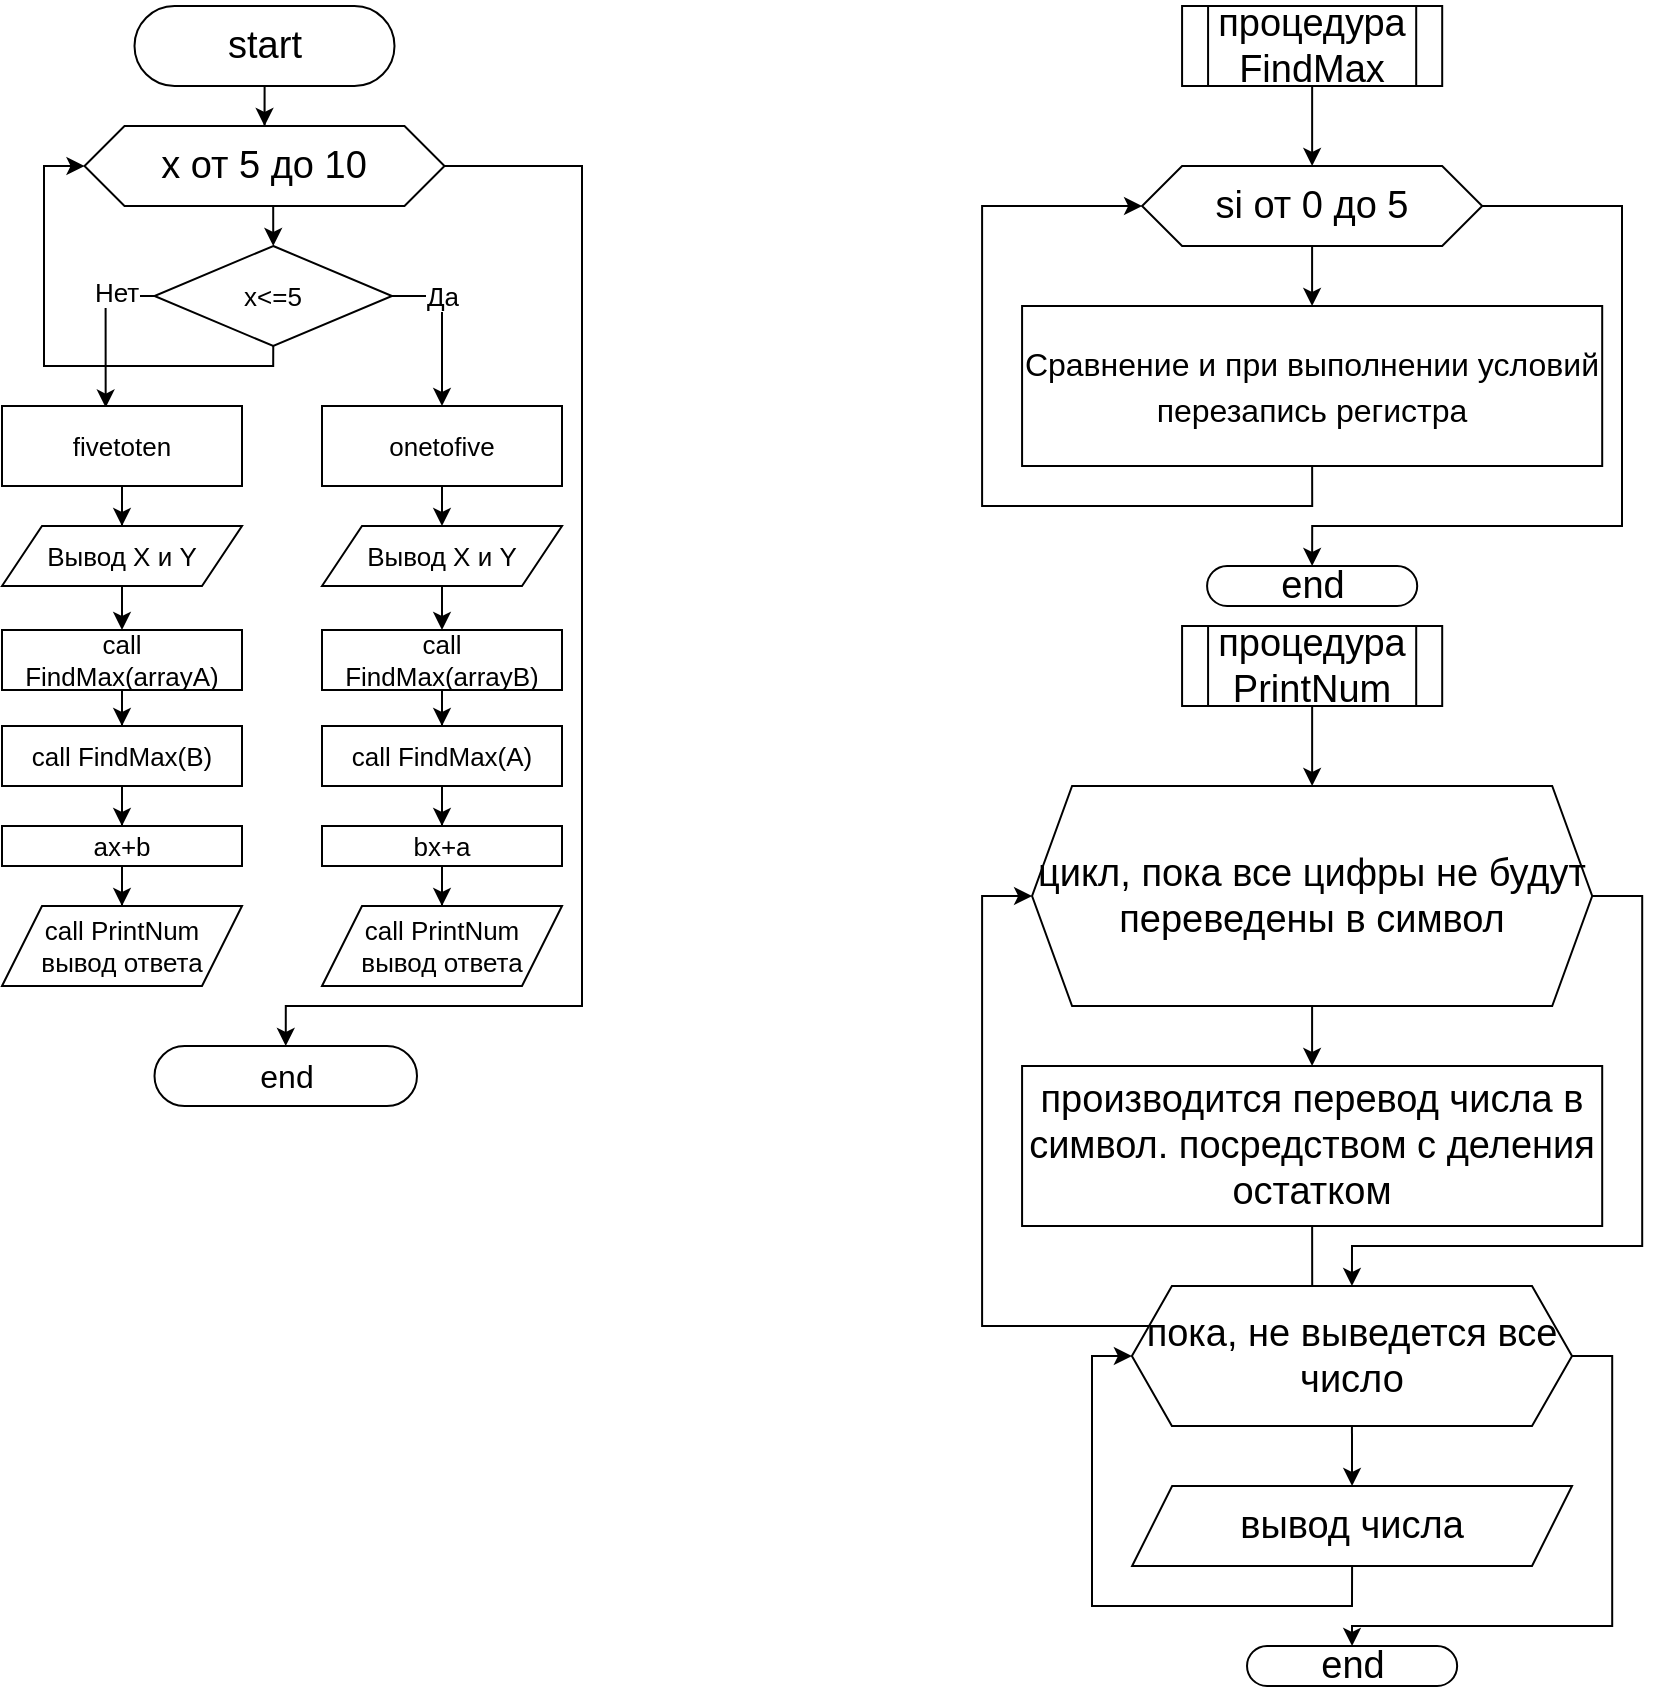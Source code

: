 <mxfile version="20.6.0"><diagram id="5eVrbXgC6zy31KGUrtlr" name="Page-1"><mxGraphModel dx="1778" dy="1976" grid="1" gridSize="10" guides="1" tooltips="1" connect="1" arrows="1" fold="1" page="1" pageScale="1" pageWidth="850" pageHeight="1100" math="0" shadow="0"><root><mxCell id="0"/><mxCell id="1" parent="0"/><mxCell id="ckH-TLkpCtLxjTBvUw9x-84" style="edgeStyle=orthogonalEdgeStyle;rounded=0;orthogonalLoop=1;jettySize=auto;html=1;entryX=0.5;entryY=0;entryDx=0;entryDy=0;fontSize=19;" edge="1" parent="1" source="ckH-TLkpCtLxjTBvUw9x-2" target="ckH-TLkpCtLxjTBvUw9x-83"><mxGeometry relative="1" as="geometry"/></mxCell><mxCell id="ckH-TLkpCtLxjTBvUw9x-2" value="&lt;font style=&quot;font-size: 19px;&quot;&gt;start&lt;/font&gt;" style="html=1;dashed=0;whitespace=wrap;shape=mxgraph.dfd.start" vertex="1" parent="1"><mxGeometry x="86.25" y="-310" width="130" height="40" as="geometry"/></mxCell><mxCell id="ckH-TLkpCtLxjTBvUw9x-14" value="end" style="html=1;dashed=0;whitespace=wrap;shape=mxgraph.dfd.start;fontSize=16;" vertex="1" parent="1"><mxGeometry x="96.25" y="210" width="131.25" height="30" as="geometry"/></mxCell><mxCell id="ckH-TLkpCtLxjTBvUw9x-29" value="" style="edgeStyle=orthogonalEdgeStyle;rounded=0;orthogonalLoop=1;jettySize=auto;html=1;fontSize=19;" edge="1" parent="1" source="ckH-TLkpCtLxjTBvUw9x-27" target="ckH-TLkpCtLxjTBvUw9x-28"><mxGeometry relative="1" as="geometry"/></mxCell><mxCell id="ckH-TLkpCtLxjTBvUw9x-27" value="процедура PrintNum" style="shape=process;whiteSpace=wrap;html=1;backgroundOutline=1;fontSize=19;" vertex="1" parent="1"><mxGeometry x="610.04" width="130.06" height="40" as="geometry"/></mxCell><mxCell id="ckH-TLkpCtLxjTBvUw9x-31" value="" style="edgeStyle=orthogonalEdgeStyle;rounded=0;orthogonalLoop=1;jettySize=auto;html=1;fontSize=19;" edge="1" parent="1" source="ckH-TLkpCtLxjTBvUw9x-28" target="ckH-TLkpCtLxjTBvUw9x-30"><mxGeometry relative="1" as="geometry"/></mxCell><mxCell id="ckH-TLkpCtLxjTBvUw9x-40" style="edgeStyle=orthogonalEdgeStyle;rounded=0;orthogonalLoop=1;jettySize=auto;html=1;exitX=1;exitY=0.5;exitDx=0;exitDy=0;entryX=0.5;entryY=0;entryDx=0;entryDy=0;fontSize=19;" edge="1" parent="1" source="ckH-TLkpCtLxjTBvUw9x-28" target="ckH-TLkpCtLxjTBvUw9x-32"><mxGeometry relative="1" as="geometry"><Array as="points"><mxPoint x="840.1" y="135"/><mxPoint x="840.1" y="310"/><mxPoint x="695.1" y="310"/></Array></mxGeometry></mxCell><mxCell id="ckH-TLkpCtLxjTBvUw9x-28" value="&lt;div&gt;цикл, пока все цифры не будут переведены в символ&lt;br&gt;&lt;/div&gt;" style="shape=hexagon;perimeter=hexagonPerimeter2;whiteSpace=wrap;html=1;fixedSize=1;fontSize=19;" vertex="1" parent="1"><mxGeometry x="535.04" y="80" width="280.06" height="110" as="geometry"/></mxCell><mxCell id="ckH-TLkpCtLxjTBvUw9x-44" style="edgeStyle=orthogonalEdgeStyle;rounded=0;orthogonalLoop=1;jettySize=auto;html=1;exitX=0.5;exitY=1;exitDx=0;exitDy=0;entryX=0;entryY=0.5;entryDx=0;entryDy=0;fontSize=19;" edge="1" parent="1" source="ckH-TLkpCtLxjTBvUw9x-30" target="ckH-TLkpCtLxjTBvUw9x-28"><mxGeometry relative="1" as="geometry"><Array as="points"><mxPoint x="675.04" y="330"/><mxPoint x="675.04" y="350"/><mxPoint x="510.04" y="350"/><mxPoint x="510.04" y="165"/></Array></mxGeometry></mxCell><mxCell id="ckH-TLkpCtLxjTBvUw9x-30" value="производится перевод числа в символ. посредством с деления остатком" style="whiteSpace=wrap;html=1;fontSize=19;" vertex="1" parent="1"><mxGeometry x="530.04" y="220" width="290.06" height="80" as="geometry"/></mxCell><mxCell id="ckH-TLkpCtLxjTBvUw9x-39" style="edgeStyle=orthogonalEdgeStyle;rounded=0;orthogonalLoop=1;jettySize=auto;html=1;exitX=0.5;exitY=1;exitDx=0;exitDy=0;entryX=0.5;entryY=0;entryDx=0;entryDy=0;fontSize=19;" edge="1" parent="1" source="ckH-TLkpCtLxjTBvUw9x-32" target="ckH-TLkpCtLxjTBvUw9x-36"><mxGeometry relative="1" as="geometry"/></mxCell><mxCell id="ckH-TLkpCtLxjTBvUw9x-48" style="edgeStyle=orthogonalEdgeStyle;rounded=0;orthogonalLoop=1;jettySize=auto;html=1;exitX=1;exitY=0.5;exitDx=0;exitDy=0;entryX=0.5;entryY=0.5;entryDx=0;entryDy=-10;entryPerimeter=0;fontSize=19;" edge="1" parent="1" source="ckH-TLkpCtLxjTBvUw9x-32" target="ckH-TLkpCtLxjTBvUw9x-46"><mxGeometry relative="1" as="geometry"><Array as="points"><mxPoint x="825.1" y="365"/><mxPoint x="825.1" y="500"/><mxPoint x="695.1" y="500"/></Array></mxGeometry></mxCell><mxCell id="ckH-TLkpCtLxjTBvUw9x-32" value="пока, не выведется все число" style="shape=hexagon;perimeter=hexagonPerimeter2;whiteSpace=wrap;html=1;fixedSize=1;fontSize=19;" vertex="1" parent="1"><mxGeometry x="584.95" y="330" width="220.06" height="70" as="geometry"/></mxCell><mxCell id="ckH-TLkpCtLxjTBvUw9x-45" style="edgeStyle=orthogonalEdgeStyle;rounded=0;orthogonalLoop=1;jettySize=auto;html=1;exitX=0.5;exitY=1;exitDx=0;exitDy=0;entryX=0;entryY=0.5;entryDx=0;entryDy=0;fontSize=19;" edge="1" parent="1" source="ckH-TLkpCtLxjTBvUw9x-36" target="ckH-TLkpCtLxjTBvUw9x-32"><mxGeometry relative="1" as="geometry"/></mxCell><mxCell id="ckH-TLkpCtLxjTBvUw9x-36" value="вывод числа" style="shape=parallelogram;perimeter=parallelogramPerimeter;whiteSpace=wrap;html=1;fixedSize=1;fontSize=19;" vertex="1" parent="1"><mxGeometry x="585.07" y="430" width="219.94" height="40" as="geometry"/></mxCell><mxCell id="ckH-TLkpCtLxjTBvUw9x-46" value="end" style="html=1;dashed=0;whitespace=wrap;shape=mxgraph.dfd.start;fontSize=19;" vertex="1" parent="1"><mxGeometry x="642.51" y="510" width="105.06" height="20" as="geometry"/></mxCell><mxCell id="ckH-TLkpCtLxjTBvUw9x-61" value="" style="edgeStyle=orthogonalEdgeStyle;rounded=0;orthogonalLoop=1;jettySize=auto;html=1;fontSize=19;" edge="1" source="ckH-TLkpCtLxjTBvUw9x-62" target="ckH-TLkpCtLxjTBvUw9x-65" parent="1"><mxGeometry relative="1" as="geometry"/></mxCell><mxCell id="ckH-TLkpCtLxjTBvUw9x-62" value="процедура FindMax" style="shape=process;whiteSpace=wrap;html=1;backgroundOutline=1;fontSize=19;" vertex="1" parent="1"><mxGeometry x="610.04" y="-310" width="130.06" height="40" as="geometry"/></mxCell><mxCell id="ckH-TLkpCtLxjTBvUw9x-63" value="" style="edgeStyle=orthogonalEdgeStyle;rounded=0;orthogonalLoop=1;jettySize=auto;html=1;fontSize=19;" edge="1" source="ckH-TLkpCtLxjTBvUw9x-65" target="ckH-TLkpCtLxjTBvUw9x-67" parent="1"><mxGeometry relative="1" as="geometry"/></mxCell><mxCell id="ckH-TLkpCtLxjTBvUw9x-78" style="edgeStyle=orthogonalEdgeStyle;rounded=0;orthogonalLoop=1;jettySize=auto;html=1;exitX=1;exitY=0.5;exitDx=0;exitDy=0;entryX=0.5;entryY=0.5;entryDx=0;entryDy=-10;entryPerimeter=0;fontSize=19;" edge="1" parent="1" source="ckH-TLkpCtLxjTBvUw9x-65" target="ckH-TLkpCtLxjTBvUw9x-73"><mxGeometry relative="1" as="geometry"><Array as="points"><mxPoint x="830" y="-210"/><mxPoint x="830" y="-50"/><mxPoint x="675" y="-50"/></Array></mxGeometry></mxCell><mxCell id="ckH-TLkpCtLxjTBvUw9x-65" value="&lt;div&gt;si от 0 до 5&lt;br&gt;&lt;/div&gt;" style="shape=hexagon;perimeter=hexagonPerimeter2;whiteSpace=wrap;html=1;fixedSize=1;fontSize=19;" vertex="1" parent="1"><mxGeometry x="590.04" y="-230" width="170.05" height="40" as="geometry"/></mxCell><mxCell id="ckH-TLkpCtLxjTBvUw9x-66" style="edgeStyle=orthogonalEdgeStyle;rounded=0;orthogonalLoop=1;jettySize=auto;html=1;exitX=0.5;exitY=1;exitDx=0;exitDy=0;entryX=0;entryY=0.5;entryDx=0;entryDy=0;fontSize=19;" edge="1" source="ckH-TLkpCtLxjTBvUw9x-67" target="ckH-TLkpCtLxjTBvUw9x-65" parent="1"><mxGeometry relative="1" as="geometry"><Array as="points"><mxPoint x="675.05" y="-60"/><mxPoint x="510.05" y="-60"/><mxPoint x="510.05" y="-210"/></Array></mxGeometry></mxCell><mxCell id="ckH-TLkpCtLxjTBvUw9x-67" value="&lt;font style=&quot;font-size: 16px;&quot;&gt;Сравнение и при выполнении условий перезапись регистра&lt;/font&gt;" style="whiteSpace=wrap;html=1;fontSize=19;" vertex="1" parent="1"><mxGeometry x="530.04" y="-160" width="290.06" height="80" as="geometry"/></mxCell><mxCell id="ckH-TLkpCtLxjTBvUw9x-73" value="end" style="html=1;dashed=0;whitespace=wrap;shape=mxgraph.dfd.start;fontSize=19;" vertex="1" parent="1"><mxGeometry x="622.54" y="-30" width="105.06" height="20" as="geometry"/></mxCell><mxCell id="ckH-TLkpCtLxjTBvUw9x-89" style="edgeStyle=orthogonalEdgeStyle;rounded=0;orthogonalLoop=1;jettySize=auto;html=1;exitX=0.5;exitY=1;exitDx=0;exitDy=0;entryX=0.5;entryY=0;entryDx=0;entryDy=0;fontSize=19;" edge="1" parent="1" source="ckH-TLkpCtLxjTBvUw9x-83" target="ckH-TLkpCtLxjTBvUw9x-88"><mxGeometry relative="1" as="geometry"/></mxCell><mxCell id="ckH-TLkpCtLxjTBvUw9x-120" style="edgeStyle=orthogonalEdgeStyle;rounded=0;orthogonalLoop=1;jettySize=auto;html=1;exitX=1;exitY=0.5;exitDx=0;exitDy=0;entryX=0.5;entryY=0.5;entryDx=0;entryDy=-15.0;entryPerimeter=0;fontSize=13;" edge="1" parent="1" source="ckH-TLkpCtLxjTBvUw9x-83" target="ckH-TLkpCtLxjTBvUw9x-14"><mxGeometry relative="1" as="geometry"><Array as="points"><mxPoint x="310" y="-230"/><mxPoint x="310" y="190"/><mxPoint x="162" y="190"/></Array></mxGeometry></mxCell><mxCell id="ckH-TLkpCtLxjTBvUw9x-83" value="x от 5 до 10" style="shape=hexagon;perimeter=hexagonPerimeter2;whiteSpace=wrap;html=1;fixedSize=1;fontSize=19;" vertex="1" parent="1"><mxGeometry x="61.25" y="-250" width="180" height="40" as="geometry"/></mxCell><mxCell id="ckH-TLkpCtLxjTBvUw9x-92" style="edgeStyle=orthogonalEdgeStyle;rounded=0;orthogonalLoop=1;jettySize=auto;html=1;exitX=1;exitY=0.5;exitDx=0;exitDy=0;entryX=0.5;entryY=0;entryDx=0;entryDy=0;fontSize=13;" edge="1" parent="1" source="ckH-TLkpCtLxjTBvUw9x-88" target="ckH-TLkpCtLxjTBvUw9x-90"><mxGeometry relative="1" as="geometry"/></mxCell><mxCell id="ckH-TLkpCtLxjTBvUw9x-97" value="Да" style="edgeLabel;html=1;align=center;verticalAlign=middle;resizable=0;points=[];fontSize=13;" vertex="1" connectable="0" parent="ckH-TLkpCtLxjTBvUw9x-92"><mxGeometry x="-0.418" y="-1" relative="1" as="geometry"><mxPoint x="1" y="-1" as="offset"/></mxGeometry></mxCell><mxCell id="ckH-TLkpCtLxjTBvUw9x-93" style="edgeStyle=orthogonalEdgeStyle;rounded=0;orthogonalLoop=1;jettySize=auto;html=1;exitX=0;exitY=0.5;exitDx=0;exitDy=0;entryX=0.432;entryY=0.019;entryDx=0;entryDy=0;entryPerimeter=0;fontSize=13;" edge="1" parent="1" source="ckH-TLkpCtLxjTBvUw9x-88" target="ckH-TLkpCtLxjTBvUw9x-91"><mxGeometry relative="1" as="geometry"/></mxCell><mxCell id="ckH-TLkpCtLxjTBvUw9x-95" value="Нет" style="edgeLabel;html=1;align=center;verticalAlign=middle;resizable=0;points=[];fontSize=13;" vertex="1" connectable="0" parent="ckH-TLkpCtLxjTBvUw9x-93"><mxGeometry x="-0.501" y="-2" relative="1" as="geometry"><mxPoint as="offset"/></mxGeometry></mxCell><mxCell id="ckH-TLkpCtLxjTBvUw9x-117" style="edgeStyle=orthogonalEdgeStyle;rounded=0;orthogonalLoop=1;jettySize=auto;html=1;exitX=0.5;exitY=1;exitDx=0;exitDy=0;entryX=0;entryY=0.5;entryDx=0;entryDy=0;fontSize=13;" edge="1" parent="1" source="ckH-TLkpCtLxjTBvUw9x-88" target="ckH-TLkpCtLxjTBvUw9x-83"><mxGeometry relative="1" as="geometry"><Array as="points"><mxPoint x="156" y="-130"/><mxPoint x="41" y="-130"/><mxPoint x="41" y="-230"/></Array></mxGeometry></mxCell><mxCell id="ckH-TLkpCtLxjTBvUw9x-88" value="х&amp;lt;=5" style="rhombus;whiteSpace=wrap;html=1;fontSize=13;" vertex="1" parent="1"><mxGeometry x="96.25" y="-190" width="118.75" height="50" as="geometry"/></mxCell><mxCell id="ckH-TLkpCtLxjTBvUw9x-130" style="edgeStyle=orthogonalEdgeStyle;rounded=0;orthogonalLoop=1;jettySize=auto;html=1;exitX=0.5;exitY=1;exitDx=0;exitDy=0;entryX=0.5;entryY=0;entryDx=0;entryDy=0;fontSize=13;" edge="1" parent="1" source="ckH-TLkpCtLxjTBvUw9x-90" target="ckH-TLkpCtLxjTBvUw9x-122"><mxGeometry relative="1" as="geometry"/></mxCell><mxCell id="ckH-TLkpCtLxjTBvUw9x-90" value="onetofive" style="rounded=0;whiteSpace=wrap;html=1;fontSize=13;" vertex="1" parent="1"><mxGeometry x="180" y="-110" width="120" height="40" as="geometry"/></mxCell><mxCell id="ckH-TLkpCtLxjTBvUw9x-104" value="" style="edgeStyle=orthogonalEdgeStyle;rounded=0;orthogonalLoop=1;jettySize=auto;html=1;fontSize=13;" edge="1" parent="1" source="ckH-TLkpCtLxjTBvUw9x-91" target="ckH-TLkpCtLxjTBvUw9x-103"><mxGeometry relative="1" as="geometry"/></mxCell><mxCell id="ckH-TLkpCtLxjTBvUw9x-91" value="fivetoten" style="rounded=0;whiteSpace=wrap;html=1;fontSize=13;" vertex="1" parent="1"><mxGeometry x="20" y="-110" width="120" height="40" as="geometry"/></mxCell><mxCell id="ckH-TLkpCtLxjTBvUw9x-106" value="" style="edgeStyle=orthogonalEdgeStyle;rounded=0;orthogonalLoop=1;jettySize=auto;html=1;fontSize=13;" edge="1" parent="1" source="ckH-TLkpCtLxjTBvUw9x-103" target="ckH-TLkpCtLxjTBvUw9x-105"><mxGeometry relative="1" as="geometry"/></mxCell><mxCell id="ckH-TLkpCtLxjTBvUw9x-103" value="Вывод X и Y" style="shape=parallelogram;perimeter=parallelogramPerimeter;whiteSpace=wrap;html=1;fixedSize=1;fontSize=13;rounded=0;" vertex="1" parent="1"><mxGeometry x="20" y="-50" width="120" height="30" as="geometry"/></mxCell><mxCell id="ckH-TLkpCtLxjTBvUw9x-108" value="" style="edgeStyle=orthogonalEdgeStyle;rounded=0;orthogonalLoop=1;jettySize=auto;html=1;fontSize=13;" edge="1" parent="1" source="ckH-TLkpCtLxjTBvUw9x-105" target="ckH-TLkpCtLxjTBvUw9x-107"><mxGeometry relative="1" as="geometry"/></mxCell><mxCell id="ckH-TLkpCtLxjTBvUw9x-105" value="call FindMax(arrayA)" style="whiteSpace=wrap;html=1;fontSize=13;rounded=0;" vertex="1" parent="1"><mxGeometry x="20" y="2" width="120" height="30" as="geometry"/></mxCell><mxCell id="ckH-TLkpCtLxjTBvUw9x-110" value="" style="edgeStyle=orthogonalEdgeStyle;rounded=0;orthogonalLoop=1;jettySize=auto;html=1;fontSize=13;" edge="1" parent="1" source="ckH-TLkpCtLxjTBvUw9x-107" target="ckH-TLkpCtLxjTBvUw9x-109"><mxGeometry relative="1" as="geometry"/></mxCell><mxCell id="ckH-TLkpCtLxjTBvUw9x-107" value="call FindMax(B)" style="whiteSpace=wrap;html=1;fontSize=13;rounded=0;" vertex="1" parent="1"><mxGeometry x="20" y="50" width="120" height="30" as="geometry"/></mxCell><mxCell id="ckH-TLkpCtLxjTBvUw9x-114" value="" style="edgeStyle=orthogonalEdgeStyle;rounded=0;orthogonalLoop=1;jettySize=auto;html=1;fontSize=13;" edge="1" parent="1" source="ckH-TLkpCtLxjTBvUw9x-109" target="ckH-TLkpCtLxjTBvUw9x-113"><mxGeometry relative="1" as="geometry"/></mxCell><mxCell id="ckH-TLkpCtLxjTBvUw9x-109" value="ax+b" style="whiteSpace=wrap;html=1;fontSize=13;rounded=0;" vertex="1" parent="1"><mxGeometry x="20" y="100" width="120" height="20" as="geometry"/></mxCell><mxCell id="ckH-TLkpCtLxjTBvUw9x-113" value="call PrintNum вывод ответа" style="shape=parallelogram;perimeter=parallelogramPerimeter;whiteSpace=wrap;html=1;fixedSize=1;fontSize=13;rounded=0;" vertex="1" parent="1"><mxGeometry x="20" y="140" width="120" height="40" as="geometry"/></mxCell><mxCell id="ckH-TLkpCtLxjTBvUw9x-121" value="" style="edgeStyle=orthogonalEdgeStyle;rounded=0;orthogonalLoop=1;jettySize=auto;html=1;fontSize=13;" edge="1" source="ckH-TLkpCtLxjTBvUw9x-122" target="ckH-TLkpCtLxjTBvUw9x-124" parent="1"><mxGeometry relative="1" as="geometry"/></mxCell><mxCell id="ckH-TLkpCtLxjTBvUw9x-122" value="Вывод X и Y" style="shape=parallelogram;perimeter=parallelogramPerimeter;whiteSpace=wrap;html=1;fixedSize=1;fontSize=13;rounded=0;" vertex="1" parent="1"><mxGeometry x="180" y="-50" width="120" height="30" as="geometry"/></mxCell><mxCell id="ckH-TLkpCtLxjTBvUw9x-123" value="" style="edgeStyle=orthogonalEdgeStyle;rounded=0;orthogonalLoop=1;jettySize=auto;html=1;fontSize=13;" edge="1" source="ckH-TLkpCtLxjTBvUw9x-124" target="ckH-TLkpCtLxjTBvUw9x-126" parent="1"><mxGeometry relative="1" as="geometry"/></mxCell><mxCell id="ckH-TLkpCtLxjTBvUw9x-124" value="call FindMax(arrayB)" style="whiteSpace=wrap;html=1;fontSize=13;rounded=0;" vertex="1" parent="1"><mxGeometry x="180" y="2" width="120" height="30" as="geometry"/></mxCell><mxCell id="ckH-TLkpCtLxjTBvUw9x-125" value="" style="edgeStyle=orthogonalEdgeStyle;rounded=0;orthogonalLoop=1;jettySize=auto;html=1;fontSize=13;" edge="1" source="ckH-TLkpCtLxjTBvUw9x-126" target="ckH-TLkpCtLxjTBvUw9x-128" parent="1"><mxGeometry relative="1" as="geometry"/></mxCell><mxCell id="ckH-TLkpCtLxjTBvUw9x-126" value="call FindMax(A)" style="whiteSpace=wrap;html=1;fontSize=13;rounded=0;" vertex="1" parent="1"><mxGeometry x="180" y="50" width="120" height="30" as="geometry"/></mxCell><mxCell id="ckH-TLkpCtLxjTBvUw9x-127" value="" style="edgeStyle=orthogonalEdgeStyle;rounded=0;orthogonalLoop=1;jettySize=auto;html=1;fontSize=13;" edge="1" source="ckH-TLkpCtLxjTBvUw9x-128" target="ckH-TLkpCtLxjTBvUw9x-129" parent="1"><mxGeometry relative="1" as="geometry"/></mxCell><mxCell id="ckH-TLkpCtLxjTBvUw9x-128" value="bx+a" style="whiteSpace=wrap;html=1;fontSize=13;rounded=0;" vertex="1" parent="1"><mxGeometry x="180" y="100" width="120" height="20" as="geometry"/></mxCell><mxCell id="ckH-TLkpCtLxjTBvUw9x-129" value="call PrintNum вывод ответа" style="shape=parallelogram;perimeter=parallelogramPerimeter;whiteSpace=wrap;html=1;fixedSize=1;fontSize=13;rounded=0;" vertex="1" parent="1"><mxGeometry x="180" y="140" width="120" height="40" as="geometry"/></mxCell></root></mxGraphModel></diagram></mxfile>